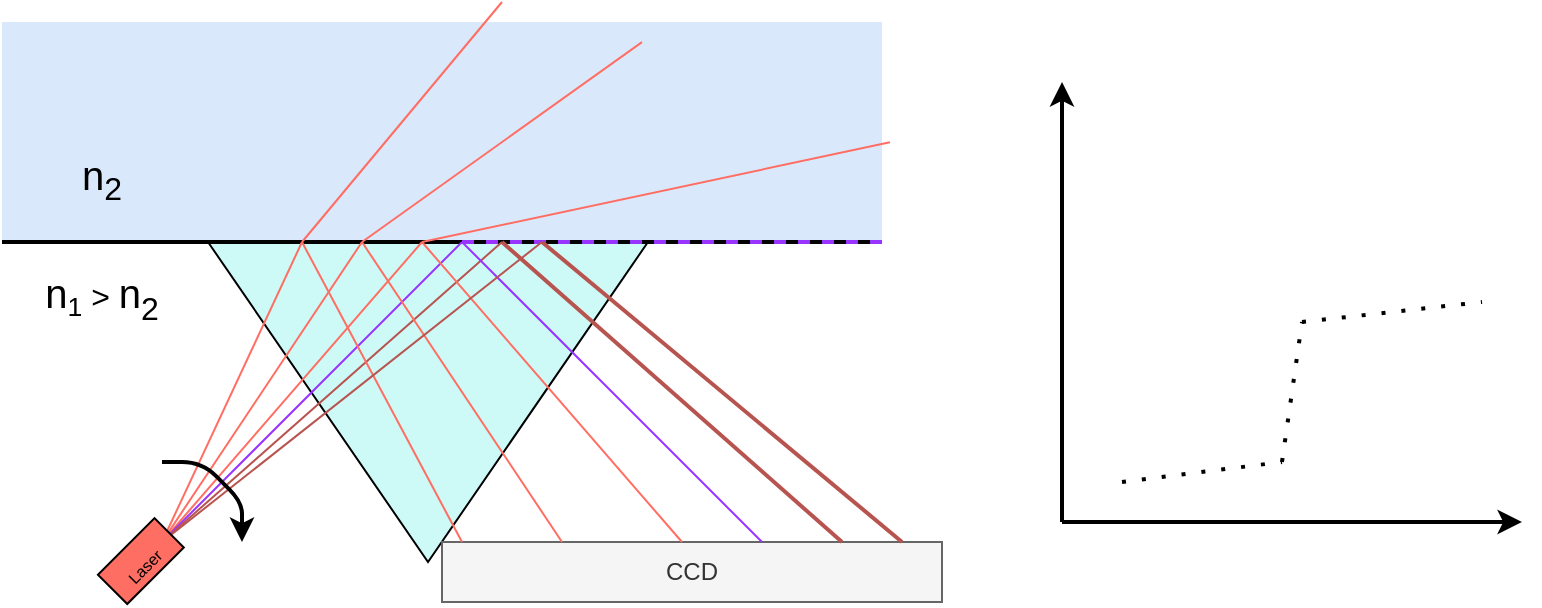 <mxfile scale="1" border="20">
    <diagram id="RPHwmPvnoNDYiwOYyMaw" name="Page-1">
        <mxGraphModel dx="1146" dy="567" grid="1" gridSize="10" guides="1" tooltips="1" connect="1" arrows="1" fold="1" page="1" pageScale="1" pageWidth="827" pageHeight="1169" background="#ffffff" math="0" shadow="0">
            <root>
                <mxCell id="0"/>
                <mxCell id="1" parent="0"/>
                <mxCell id="6" value="" style="triangle;whiteSpace=wrap;html=1;rotation=90;fillColor=#cdfaf7;" parent="1" vertex="1">
                    <mxGeometry x="333" y="490" width="160" height="220" as="geometry"/>
                </mxCell>
                <mxCell id="3" value="" style="rounded=0;whiteSpace=wrap;html=1;fontSize=20;fillColor=#dae8fc;strokeColor=none;" parent="1" vertex="1">
                    <mxGeometry x="200" y="410" width="440" height="110" as="geometry"/>
                </mxCell>
                <mxCell id="4" value="" style="endArrow=none;html=1;strokeWidth=2;" parent="1" edge="1">
                    <mxGeometry width="50" height="50" relative="1" as="geometry">
                        <mxPoint x="200" y="520" as="sourcePoint"/>
                        <mxPoint x="640" y="520" as="targetPoint"/>
                    </mxGeometry>
                </mxCell>
                <mxCell id="7" value="CCD" style="rounded=0;whiteSpace=wrap;html=1;fillColor=#f5f5f5;fontColor=#333333;strokeColor=#666666;" parent="1" vertex="1">
                    <mxGeometry x="420" y="670" width="250" height="30" as="geometry"/>
                </mxCell>
                <mxCell id="9" value="" style="endArrow=none;html=1;strokeWidth=1;fillColor=#f8cecc;strokeColor=#FF6E63;" parent="1" edge="1">
                    <mxGeometry width="50" height="50" relative="1" as="geometry">
                        <mxPoint x="280" y="670" as="sourcePoint"/>
                        <mxPoint x="350" y="520" as="targetPoint"/>
                    </mxGeometry>
                </mxCell>
                <mxCell id="10" value="" style="endArrow=none;html=1;strokeWidth=1;fillColor=#f8cecc;strokeColor=#FF6E63;" parent="1" edge="1">
                    <mxGeometry width="50" height="50" relative="1" as="geometry">
                        <mxPoint x="280" y="670" as="sourcePoint"/>
                        <mxPoint x="380" y="520" as="targetPoint"/>
                    </mxGeometry>
                </mxCell>
                <mxCell id="11" value="&lt;font style=&quot;&quot;&gt;&lt;span style=&quot;font-size: 20px;&quot;&gt;n&lt;/span&gt;&lt;font style=&quot;font-size: 16px;&quot;&gt;&lt;sub&gt;1&lt;/sub&gt;&amp;nbsp;&amp;gt;&amp;nbsp;&lt;/font&gt;&lt;/font&gt;&lt;span style=&quot;font-size: 20px;&quot;&gt;n&lt;/span&gt;&lt;sub style=&quot;border-color: var(--border-color);&quot;&gt;&lt;font style=&quot;border-color: var(--border-color); font-size: 16px;&quot;&gt;2&lt;/font&gt;&lt;/sub&gt;" style="text;html=1;strokeColor=none;fillColor=none;align=center;verticalAlign=middle;whiteSpace=wrap;rounded=0;fontSize=29;" parent="1" vertex="1">
                    <mxGeometry x="220" y="530" width="60" height="30" as="geometry"/>
                </mxCell>
                <mxCell id="12" value="&lt;font style=&quot;font-size: 20px;&quot;&gt;n&lt;sub&gt;&lt;font style=&quot;font-size: 16px;&quot;&gt;2&lt;/font&gt;&lt;/sub&gt;&lt;/font&gt;" style="text;html=1;strokeColor=none;fillColor=none;align=center;verticalAlign=middle;whiteSpace=wrap;rounded=0;fontSize=29;" parent="1" vertex="1">
                    <mxGeometry x="220" y="470" width="60" height="30" as="geometry"/>
                </mxCell>
                <mxCell id="13" value="" style="endArrow=none;html=1;strokeWidth=1;fillColor=#f8cecc;strokeColor=#FF6E63;" parent="1" edge="1">
                    <mxGeometry width="50" height="50" relative="1" as="geometry">
                        <mxPoint x="280" y="670" as="sourcePoint"/>
                        <mxPoint x="410" y="520" as="targetPoint"/>
                    </mxGeometry>
                </mxCell>
                <mxCell id="14" value="" style="endArrow=none;html=1;strokeWidth=1;fillColor=#f8cecc;strokeColor=#9933FF;" parent="1" edge="1">
                    <mxGeometry width="50" height="50" relative="1" as="geometry">
                        <mxPoint x="280" y="670" as="sourcePoint"/>
                        <mxPoint x="430" y="520" as="targetPoint"/>
                    </mxGeometry>
                </mxCell>
                <mxCell id="15" value="" style="endArrow=none;html=1;strokeWidth=1;fillColor=#f8cecc;strokeColor=#b85450;" parent="1" edge="1">
                    <mxGeometry width="50" height="50" relative="1" as="geometry">
                        <mxPoint x="280" y="670" as="sourcePoint"/>
                        <mxPoint x="450" y="520" as="targetPoint"/>
                    </mxGeometry>
                </mxCell>
                <mxCell id="16" value="" style="endArrow=none;html=1;strokeWidth=1;fillColor=#f8cecc;strokeColor=#FF6E63;" parent="1" edge="1">
                    <mxGeometry width="50" height="50" relative="1" as="geometry">
                        <mxPoint x="350" y="520" as="sourcePoint"/>
                        <mxPoint x="450" y="400" as="targetPoint"/>
                    </mxGeometry>
                </mxCell>
                <mxCell id="17" value="" style="endArrow=none;html=1;strokeWidth=1;fillColor=#f8cecc;strokeColor=#FF6E63;entryX=0.441;entryY=0.552;entryDx=0;entryDy=0;entryPerimeter=0;" parent="1" edge="1">
                    <mxGeometry width="50" height="50" relative="1" as="geometry">
                        <mxPoint x="380" y="520" as="sourcePoint"/>
                        <mxPoint x="520" y="420.08" as="targetPoint"/>
                    </mxGeometry>
                </mxCell>
                <mxCell id="18" value="" style="endArrow=none;html=1;strokeWidth=1;fillColor=#f8cecc;strokeColor=#FF6E63;entryX=1.009;entryY=0.547;entryDx=0;entryDy=0;entryPerimeter=0;" parent="1" target="3" edge="1">
                    <mxGeometry width="50" height="50" relative="1" as="geometry">
                        <mxPoint x="410" y="520" as="sourcePoint"/>
                        <mxPoint x="700" y="440.08" as="targetPoint"/>
                    </mxGeometry>
                </mxCell>
                <mxCell id="19" value="" style="endArrow=none;html=1;strokeWidth=2;fillColor=#f8cecc;strokeColor=#9933FF;dashed=1;" parent="1" edge="1">
                    <mxGeometry width="50" height="50" relative="1" as="geometry">
                        <mxPoint x="430" y="520" as="sourcePoint"/>
                        <mxPoint x="640" y="520" as="targetPoint"/>
                    </mxGeometry>
                </mxCell>
                <mxCell id="20" value="" style="endArrow=none;html=1;strokeWidth=2;fillColor=#f8cecc;strokeColor=#b85450;" parent="1" edge="1">
                    <mxGeometry width="50" height="50" relative="1" as="geometry">
                        <mxPoint x="450" y="520" as="sourcePoint"/>
                        <mxPoint x="620" y="670" as="targetPoint"/>
                    </mxGeometry>
                </mxCell>
                <mxCell id="21" value="" style="endArrow=none;html=1;strokeWidth=1;fillColor=#f8cecc;strokeColor=#FF6E63;" parent="1" edge="1">
                    <mxGeometry width="50" height="50" relative="1" as="geometry">
                        <mxPoint x="350" y="520" as="sourcePoint"/>
                        <mxPoint x="430" y="670" as="targetPoint"/>
                    </mxGeometry>
                </mxCell>
                <mxCell id="22" value="" style="endArrow=none;html=1;strokeWidth=1;fillColor=#f8cecc;strokeColor=#FF6E63;" parent="1" edge="1">
                    <mxGeometry width="50" height="50" relative="1" as="geometry">
                        <mxPoint x="380" y="520" as="sourcePoint"/>
                        <mxPoint x="480" y="670" as="targetPoint"/>
                    </mxGeometry>
                </mxCell>
                <mxCell id="23" value="" style="endArrow=none;html=1;strokeWidth=1;fillColor=#f8cecc;strokeColor=#FF6E63;" parent="1" edge="1">
                    <mxGeometry width="50" height="50" relative="1" as="geometry">
                        <mxPoint x="410" y="520" as="sourcePoint"/>
                        <mxPoint x="540" y="670" as="targetPoint"/>
                    </mxGeometry>
                </mxCell>
                <mxCell id="24" value="" style="endArrow=none;html=1;strokeWidth=1;fillColor=#f8cecc;strokeColor=#9933FF;" parent="1" edge="1">
                    <mxGeometry width="50" height="50" relative="1" as="geometry">
                        <mxPoint x="430" y="520" as="sourcePoint"/>
                        <mxPoint x="580" y="670" as="targetPoint"/>
                    </mxGeometry>
                </mxCell>
                <mxCell id="25" value="" style="endArrow=none;html=1;strokeWidth=1;fillColor=#f8cecc;strokeColor=#b85450;" parent="1" edge="1">
                    <mxGeometry width="50" height="50" relative="1" as="geometry">
                        <mxPoint x="280" y="670" as="sourcePoint"/>
                        <mxPoint x="470" y="520" as="targetPoint"/>
                    </mxGeometry>
                </mxCell>
                <mxCell id="26" value="" style="endArrow=none;html=1;strokeWidth=2;fillColor=#f8cecc;strokeColor=#b85450;entryX=0.92;entryY=0;entryDx=0;entryDy=0;entryPerimeter=0;" parent="1" target="7" edge="1">
                    <mxGeometry width="50" height="50" relative="1" as="geometry">
                        <mxPoint x="470" y="520" as="sourcePoint"/>
                        <mxPoint x="640" y="670" as="targetPoint"/>
                    </mxGeometry>
                </mxCell>
                <mxCell id="27" value="" style="endArrow=classic;html=1;strokeColor=#000000;strokeWidth=2;fontSize=16;" parent="1" edge="1">
                    <mxGeometry width="50" height="50" relative="1" as="geometry">
                        <mxPoint x="280" y="630" as="sourcePoint"/>
                        <mxPoint x="320" y="670" as="targetPoint"/>
                        <Array as="points">
                            <mxPoint x="300" y="630"/>
                            <mxPoint x="320" y="650"/>
                        </Array>
                    </mxGeometry>
                </mxCell>
                <mxCell id="28" value="&lt;font style=&quot;font-size: 8px;&quot;&gt;Laser&lt;/font&gt;" style="rounded=0;whiteSpace=wrap;html=1;fontSize=16;fillColor=#FF6E63;strokeColor=#000000;rotation=-45;" parent="1" vertex="1">
                    <mxGeometry x="249.44" y="669.16" width="40" height="20.73" as="geometry"/>
                </mxCell>
                <mxCell id="29" value="" style="endArrow=classic;html=1;strokeColor=#000000;strokeWidth=2;fontSize=8;startArrow=none;startFill=0;endFill=1;" parent="1" edge="1">
                    <mxGeometry width="50" height="50" relative="1" as="geometry">
                        <mxPoint x="730" y="660" as="sourcePoint"/>
                        <mxPoint x="730" y="440" as="targetPoint"/>
                    </mxGeometry>
                </mxCell>
                <mxCell id="30" value="" style="endArrow=classic;html=1;strokeColor=#000000;strokeWidth=2;fontSize=8;endFill=1;" parent="1" edge="1">
                    <mxGeometry width="50" height="50" relative="1" as="geometry">
                        <mxPoint x="730" y="660" as="sourcePoint"/>
                        <mxPoint x="960" y="660" as="targetPoint"/>
                    </mxGeometry>
                </mxCell>
                <mxCell id="36" value="" style="endArrow=none;html=1;strokeColor=#000000;strokeWidth=2;fontSize=8;dashed=1;dashPattern=1 4;" parent="1" edge="1">
                    <mxGeometry width="50" height="50" relative="1" as="geometry">
                        <mxPoint x="760" y="640" as="sourcePoint"/>
                        <mxPoint x="840" y="630" as="targetPoint"/>
                    </mxGeometry>
                </mxCell>
                <mxCell id="37" value="" style="endArrow=none;html=1;strokeColor=#000000;strokeWidth=2;fontSize=8;dashed=1;dashPattern=1 4;sourcePerimeterSpacing=0;jumpStyle=none;shadow=0;" parent="1" edge="1">
                    <mxGeometry width="50" height="50" relative="1" as="geometry">
                        <mxPoint x="840" y="630" as="sourcePoint"/>
                        <mxPoint x="850" y="560" as="targetPoint"/>
                    </mxGeometry>
                </mxCell>
                <mxCell id="38" value="" style="endArrow=none;html=1;strokeColor=#000000;strokeWidth=2;fontSize=8;dashed=1;dashPattern=1 4;" parent="1" edge="1">
                    <mxGeometry width="50" height="50" relative="1" as="geometry">
                        <mxPoint x="850" y="560" as="sourcePoint"/>
                        <mxPoint x="940" y="550" as="targetPoint"/>
                    </mxGeometry>
                </mxCell>
            </root>
        </mxGraphModel>
    </diagram>
</mxfile>